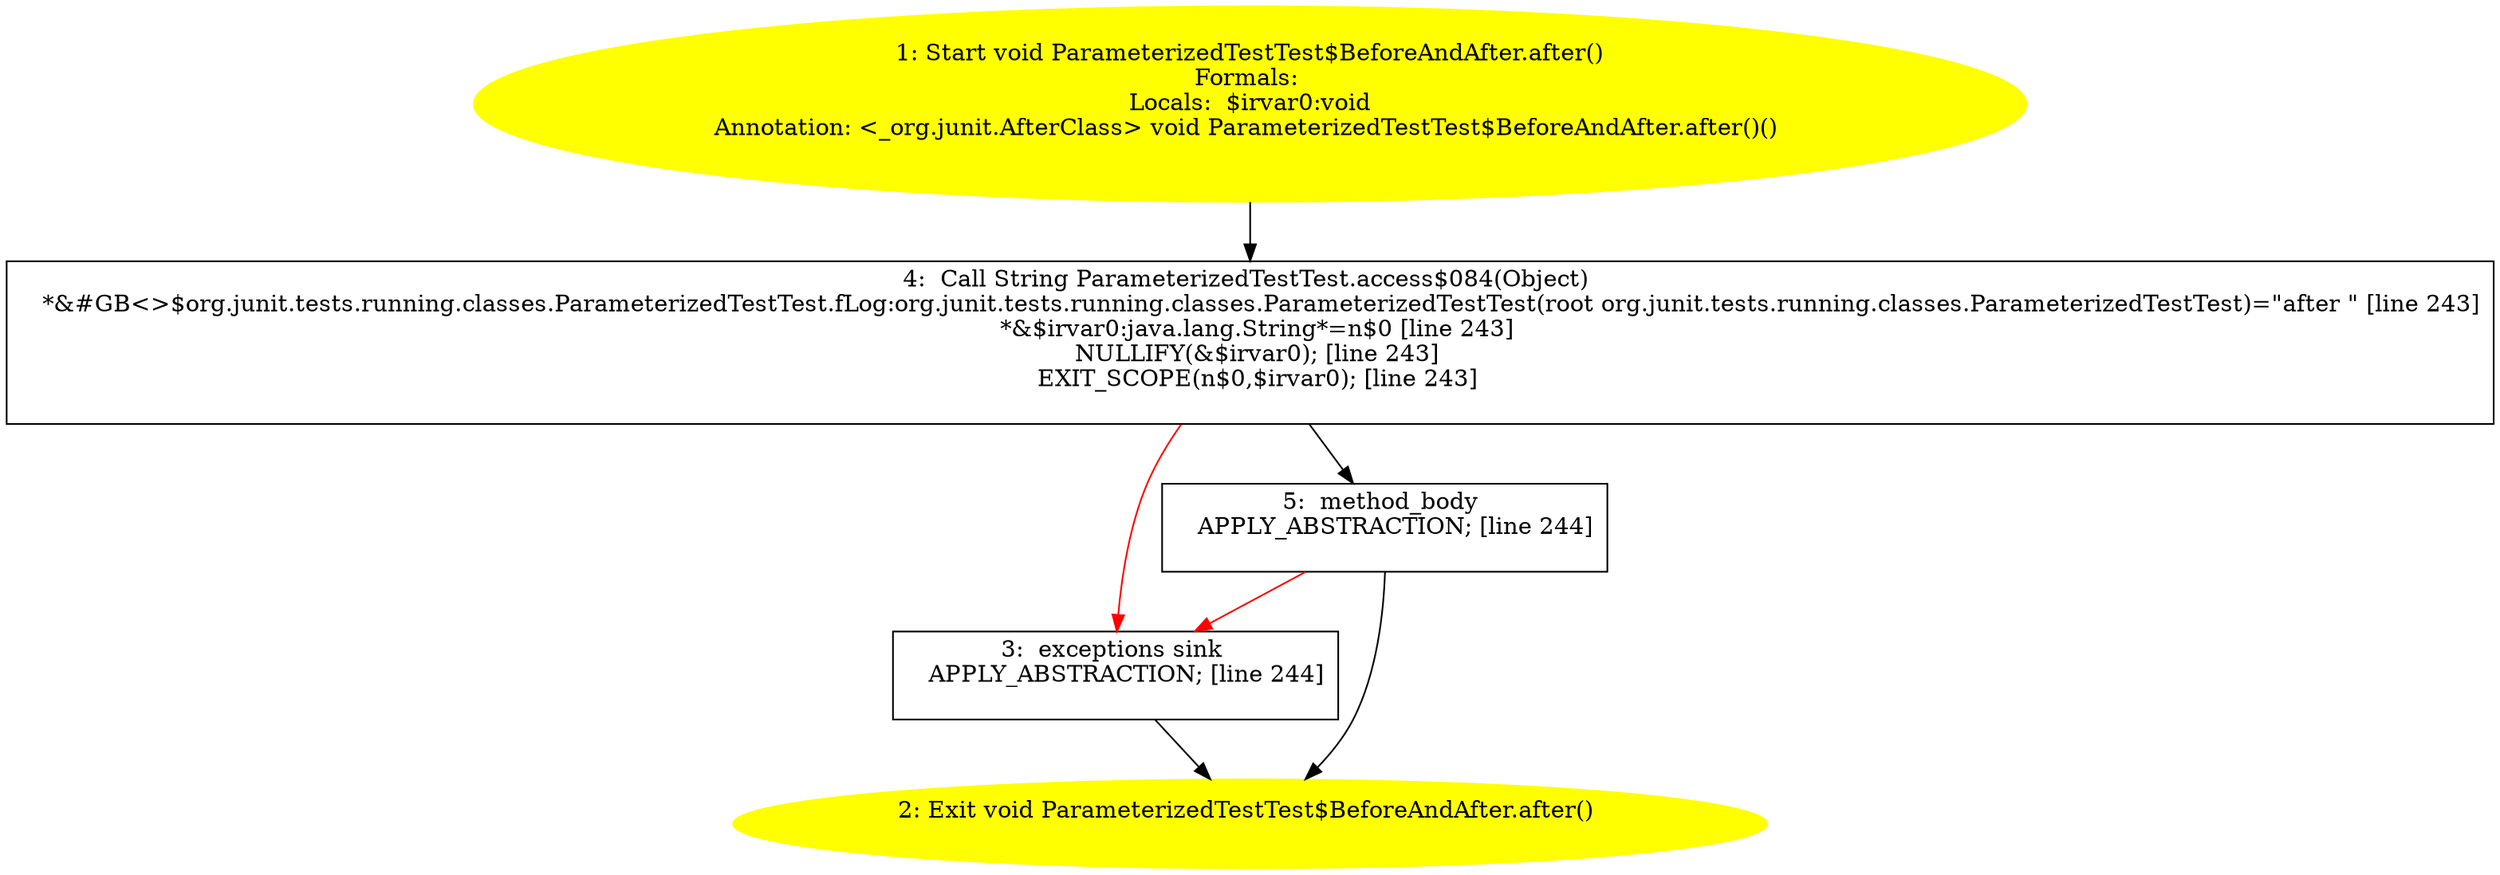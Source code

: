/* @generated */
digraph cfg {
"org.junit.tests.running.classes.ParameterizedTestTest$BeforeAndAfter.after():void.f36d853db7082b2e70d630aea6a5a023_1" [label="1: Start void ParameterizedTestTest$BeforeAndAfter.after()\nFormals: \nLocals:  $irvar0:void\nAnnotation: <_org.junit.AfterClass> void ParameterizedTestTest$BeforeAndAfter.after()() \n  " color=yellow style=filled]
	

	 "org.junit.tests.running.classes.ParameterizedTestTest$BeforeAndAfter.after():void.f36d853db7082b2e70d630aea6a5a023_1" -> "org.junit.tests.running.classes.ParameterizedTestTest$BeforeAndAfter.after():void.f36d853db7082b2e70d630aea6a5a023_4" ;
"org.junit.tests.running.classes.ParameterizedTestTest$BeforeAndAfter.after():void.f36d853db7082b2e70d630aea6a5a023_2" [label="2: Exit void ParameterizedTestTest$BeforeAndAfter.after() \n  " color=yellow style=filled]
	

"org.junit.tests.running.classes.ParameterizedTestTest$BeforeAndAfter.after():void.f36d853db7082b2e70d630aea6a5a023_3" [label="3:  exceptions sink \n   APPLY_ABSTRACTION; [line 244]\n " shape="box"]
	

	 "org.junit.tests.running.classes.ParameterizedTestTest$BeforeAndAfter.after():void.f36d853db7082b2e70d630aea6a5a023_3" -> "org.junit.tests.running.classes.ParameterizedTestTest$BeforeAndAfter.after():void.f36d853db7082b2e70d630aea6a5a023_2" ;
"org.junit.tests.running.classes.ParameterizedTestTest$BeforeAndAfter.after():void.f36d853db7082b2e70d630aea6a5a023_4" [label="4:  Call String ParameterizedTestTest.access$084(Object) \n   *&#GB<>$org.junit.tests.running.classes.ParameterizedTestTest.fLog:org.junit.tests.running.classes.ParameterizedTestTest(root org.junit.tests.running.classes.ParameterizedTestTest)=\"after \" [line 243]\n  *&$irvar0:java.lang.String*=n$0 [line 243]\n  NULLIFY(&$irvar0); [line 243]\n  EXIT_SCOPE(n$0,$irvar0); [line 243]\n " shape="box"]
	

	 "org.junit.tests.running.classes.ParameterizedTestTest$BeforeAndAfter.after():void.f36d853db7082b2e70d630aea6a5a023_4" -> "org.junit.tests.running.classes.ParameterizedTestTest$BeforeAndAfter.after():void.f36d853db7082b2e70d630aea6a5a023_5" ;
	 "org.junit.tests.running.classes.ParameterizedTestTest$BeforeAndAfter.after():void.f36d853db7082b2e70d630aea6a5a023_4" -> "org.junit.tests.running.classes.ParameterizedTestTest$BeforeAndAfter.after():void.f36d853db7082b2e70d630aea6a5a023_3" [color="red" ];
"org.junit.tests.running.classes.ParameterizedTestTest$BeforeAndAfter.after():void.f36d853db7082b2e70d630aea6a5a023_5" [label="5:  method_body \n   APPLY_ABSTRACTION; [line 244]\n " shape="box"]
	

	 "org.junit.tests.running.classes.ParameterizedTestTest$BeforeAndAfter.after():void.f36d853db7082b2e70d630aea6a5a023_5" -> "org.junit.tests.running.classes.ParameterizedTestTest$BeforeAndAfter.after():void.f36d853db7082b2e70d630aea6a5a023_2" ;
	 "org.junit.tests.running.classes.ParameterizedTestTest$BeforeAndAfter.after():void.f36d853db7082b2e70d630aea6a5a023_5" -> "org.junit.tests.running.classes.ParameterizedTestTest$BeforeAndAfter.after():void.f36d853db7082b2e70d630aea6a5a023_3" [color="red" ];
}
